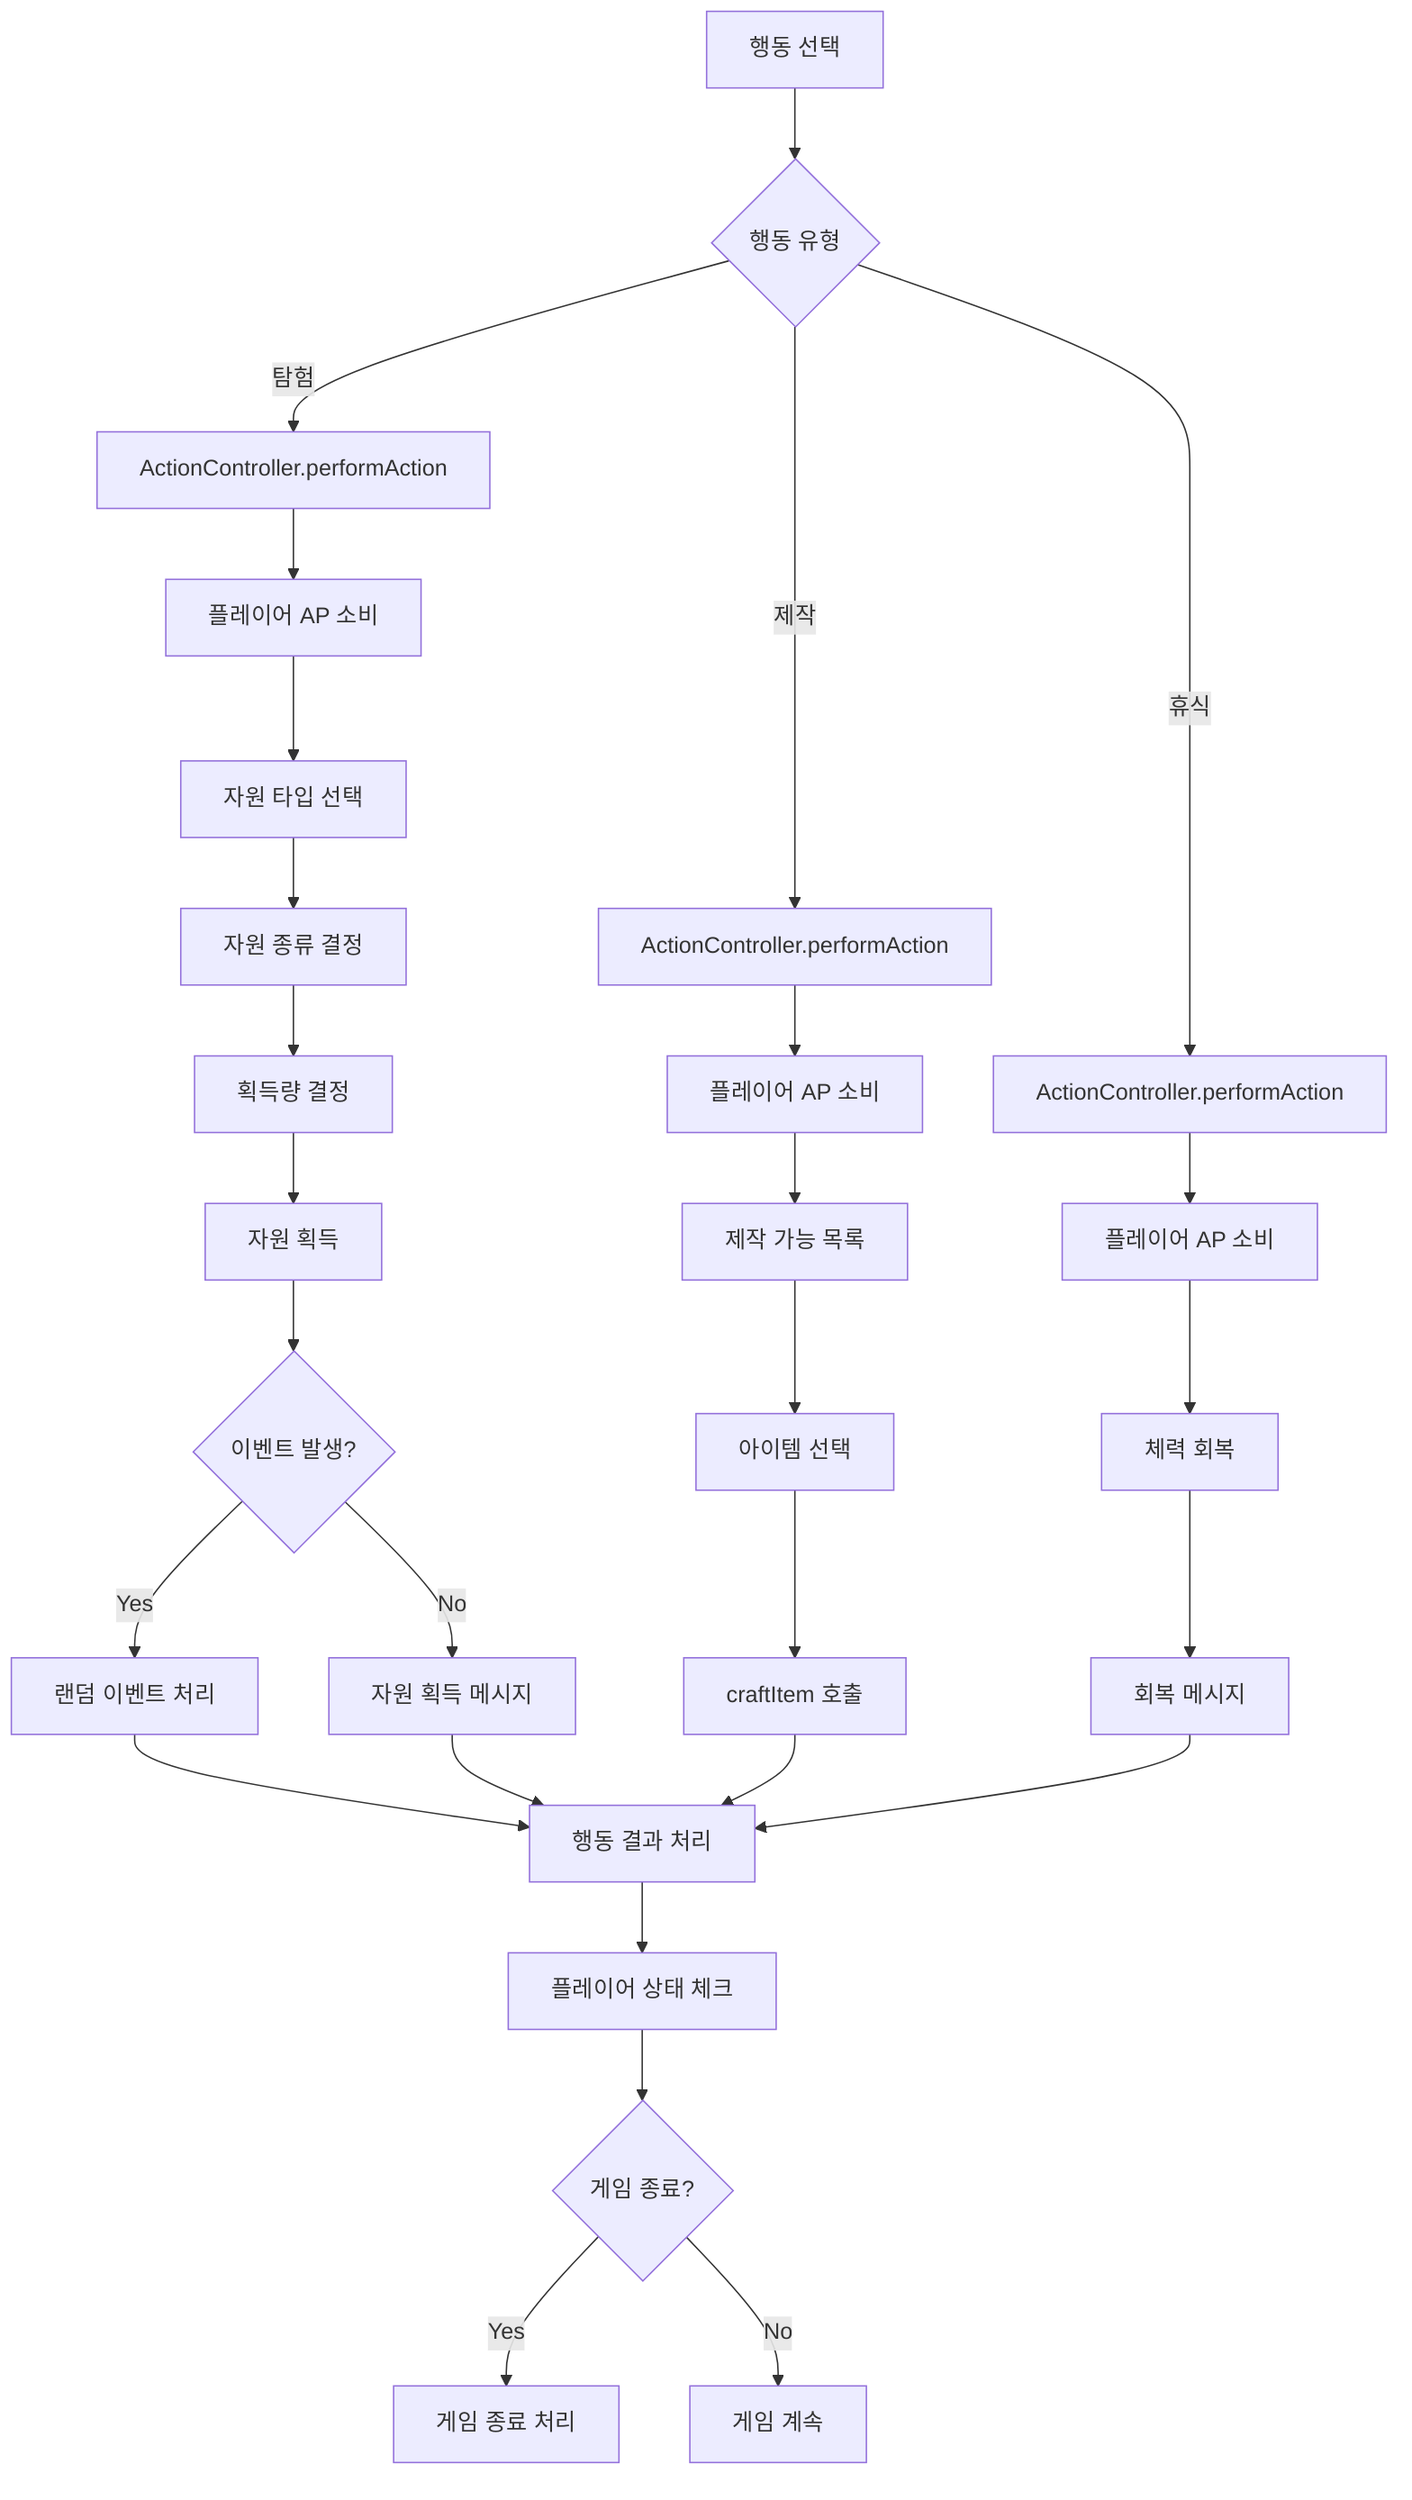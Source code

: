 flowchart TD
    A[행동 선택] --> B{행동 유형}
    B -->|탐험| C[ActionController.performAction]
    B -->|제작| D[ActionController.performAction]
    B -->|휴식| E[ActionController.performAction]
    
    C --> F[플레이어 AP 소비]
    F --> G[자원 타입 선택]
    G --> H1[자원 종류 결정]
    H1 --> H2[획득량 결정]
    H2 --> H3[자원 획득]
    H3 --> I{이벤트 발생?}
    I -->|Yes| J[랜덤 이벤트 처리]
    I -->|No| K[자원 획득 메시지]
    
    D --> L1[플레이어 AP 소비]
    L1 --> L2[제작 가능 목록]
    L2 --> L3[아이템 선택]
    L3 --> L4[craftItem 호출]
    
    E --> M1[플레이어 AP 소비]
    M1 --> M2[체력 회복]
    M2 --> M3[회복 메시지]
    
    J --> N[행동 결과 처리]
    K --> N
    L4 --> N
    M3 --> N
    
    N --> O[플레이어 상태 체크]
    O --> P{게임 종료?}
    P -->|Yes| Q[게임 종료 처리]
    P -->|No| R[게임 계속]
